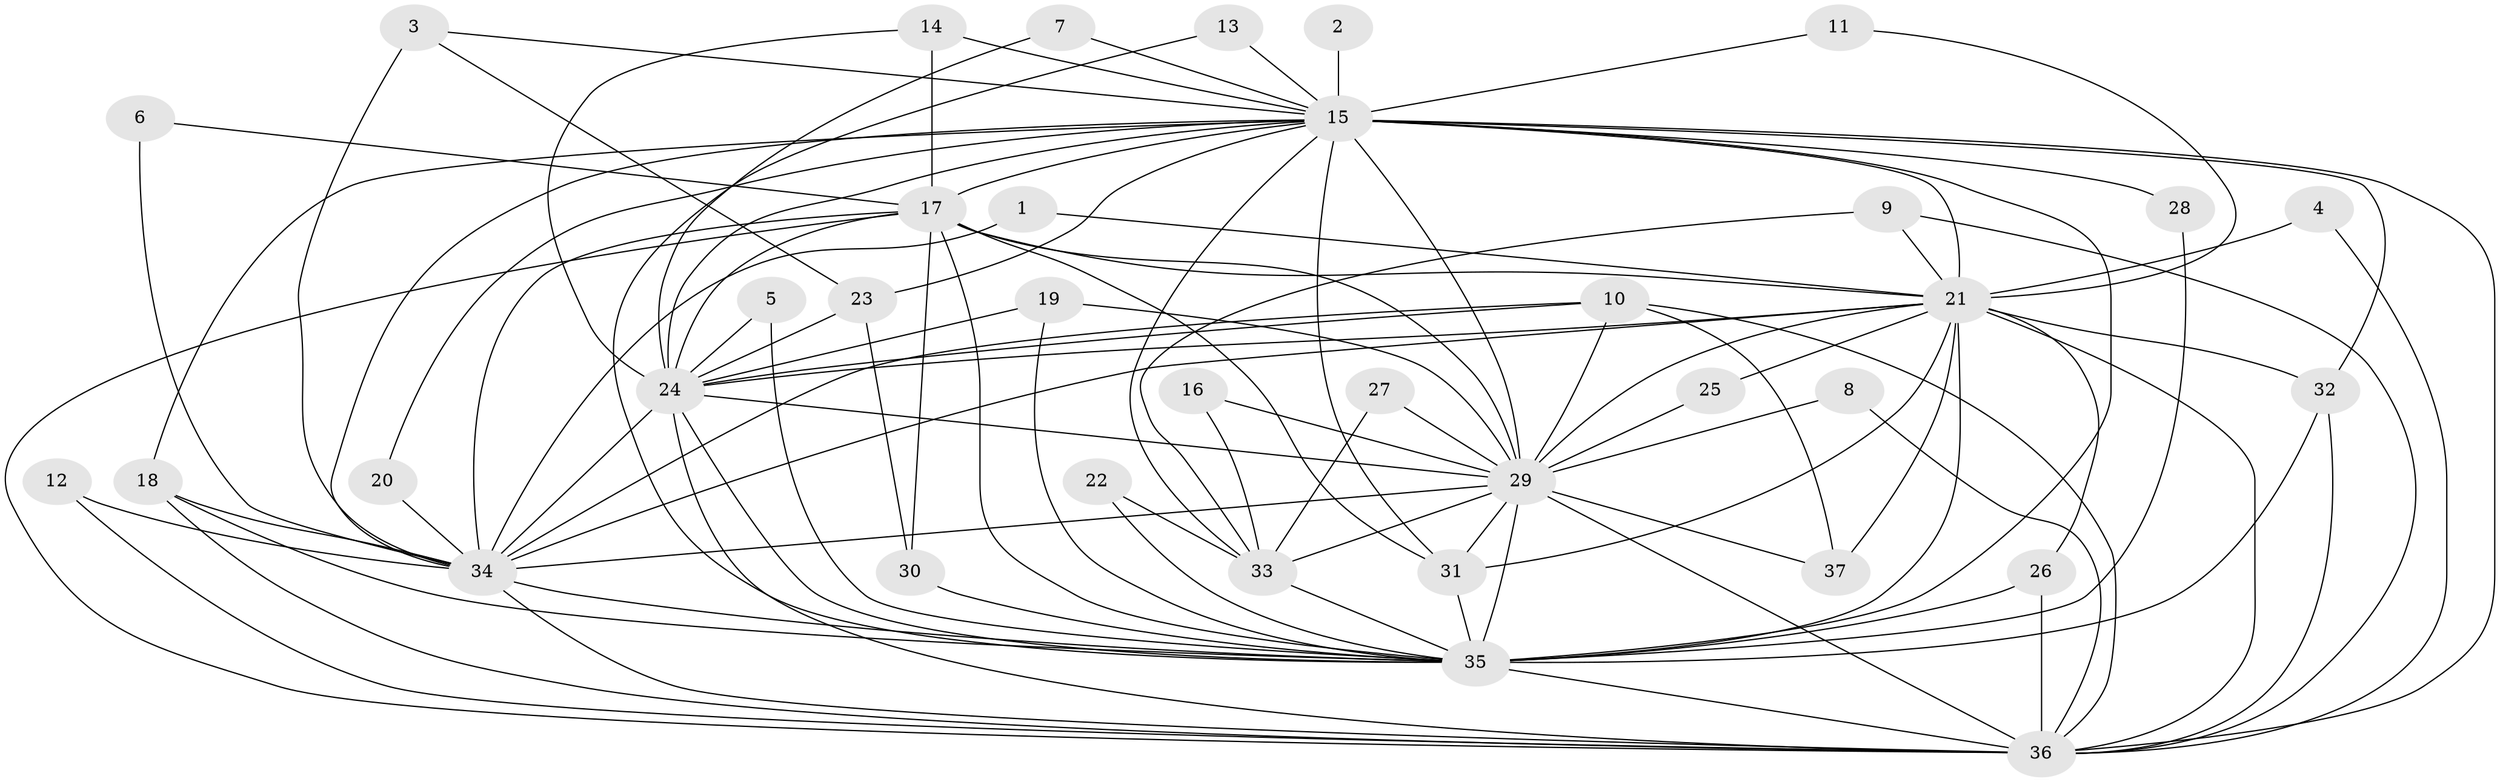// original degree distribution, {21: 0.02702702702702703, 17: 0.013513513513513514, 23: 0.013513513513513514, 15: 0.013513513513513514, 18: 0.013513513513513514, 16: 0.02702702702702703, 13: 0.013513513513513514, 20: 0.013513513513513514, 4: 0.08108108108108109, 2: 0.5405405405405406, 3: 0.20270270270270271, 5: 0.02702702702702703, 7: 0.013513513513513514}
// Generated by graph-tools (version 1.1) at 2025/49/03/09/25 03:49:32]
// undirected, 37 vertices, 102 edges
graph export_dot {
graph [start="1"]
  node [color=gray90,style=filled];
  1;
  2;
  3;
  4;
  5;
  6;
  7;
  8;
  9;
  10;
  11;
  12;
  13;
  14;
  15;
  16;
  17;
  18;
  19;
  20;
  21;
  22;
  23;
  24;
  25;
  26;
  27;
  28;
  29;
  30;
  31;
  32;
  33;
  34;
  35;
  36;
  37;
  1 -- 21 [weight=1.0];
  1 -- 34 [weight=1.0];
  2 -- 15 [weight=2.0];
  3 -- 15 [weight=1.0];
  3 -- 23 [weight=1.0];
  3 -- 34 [weight=1.0];
  4 -- 21 [weight=1.0];
  4 -- 36 [weight=1.0];
  5 -- 24 [weight=1.0];
  5 -- 35 [weight=1.0];
  6 -- 17 [weight=1.0];
  6 -- 34 [weight=1.0];
  7 -- 15 [weight=1.0];
  7 -- 24 [weight=1.0];
  8 -- 29 [weight=1.0];
  8 -- 36 [weight=1.0];
  9 -- 21 [weight=1.0];
  9 -- 33 [weight=1.0];
  9 -- 36 [weight=1.0];
  10 -- 24 [weight=1.0];
  10 -- 29 [weight=1.0];
  10 -- 34 [weight=1.0];
  10 -- 36 [weight=1.0];
  10 -- 37 [weight=1.0];
  11 -- 15 [weight=1.0];
  11 -- 21 [weight=1.0];
  12 -- 34 [weight=1.0];
  12 -- 36 [weight=1.0];
  13 -- 15 [weight=1.0];
  13 -- 35 [weight=1.0];
  14 -- 15 [weight=1.0];
  14 -- 17 [weight=1.0];
  14 -- 24 [weight=1.0];
  15 -- 17 [weight=2.0];
  15 -- 18 [weight=1.0];
  15 -- 20 [weight=1.0];
  15 -- 21 [weight=2.0];
  15 -- 23 [weight=1.0];
  15 -- 24 [weight=4.0];
  15 -- 28 [weight=1.0];
  15 -- 29 [weight=2.0];
  15 -- 31 [weight=1.0];
  15 -- 32 [weight=2.0];
  15 -- 33 [weight=1.0];
  15 -- 34 [weight=2.0];
  15 -- 35 [weight=5.0];
  15 -- 36 [weight=2.0];
  16 -- 29 [weight=1.0];
  16 -- 33 [weight=1.0];
  17 -- 21 [weight=1.0];
  17 -- 24 [weight=1.0];
  17 -- 29 [weight=1.0];
  17 -- 30 [weight=1.0];
  17 -- 31 [weight=1.0];
  17 -- 34 [weight=1.0];
  17 -- 35 [weight=2.0];
  17 -- 36 [weight=1.0];
  18 -- 34 [weight=1.0];
  18 -- 35 [weight=1.0];
  18 -- 36 [weight=1.0];
  19 -- 24 [weight=1.0];
  19 -- 29 [weight=1.0];
  19 -- 35 [weight=1.0];
  20 -- 34 [weight=1.0];
  21 -- 24 [weight=1.0];
  21 -- 25 [weight=1.0];
  21 -- 26 [weight=1.0];
  21 -- 29 [weight=3.0];
  21 -- 31 [weight=1.0];
  21 -- 32 [weight=2.0];
  21 -- 34 [weight=1.0];
  21 -- 35 [weight=3.0];
  21 -- 36 [weight=1.0];
  21 -- 37 [weight=2.0];
  22 -- 33 [weight=1.0];
  22 -- 35 [weight=1.0];
  23 -- 24 [weight=2.0];
  23 -- 30 [weight=1.0];
  24 -- 29 [weight=1.0];
  24 -- 34 [weight=1.0];
  24 -- 35 [weight=2.0];
  24 -- 36 [weight=1.0];
  25 -- 29 [weight=1.0];
  26 -- 35 [weight=1.0];
  26 -- 36 [weight=1.0];
  27 -- 29 [weight=1.0];
  27 -- 33 [weight=1.0];
  28 -- 35 [weight=1.0];
  29 -- 31 [weight=1.0];
  29 -- 33 [weight=1.0];
  29 -- 34 [weight=1.0];
  29 -- 35 [weight=3.0];
  29 -- 36 [weight=1.0];
  29 -- 37 [weight=1.0];
  30 -- 35 [weight=3.0];
  31 -- 35 [weight=1.0];
  32 -- 35 [weight=1.0];
  32 -- 36 [weight=1.0];
  33 -- 35 [weight=1.0];
  34 -- 35 [weight=2.0];
  34 -- 36 [weight=1.0];
  35 -- 36 [weight=2.0];
}
